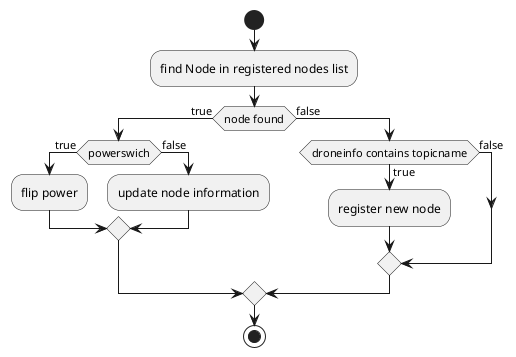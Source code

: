 @startuml
|VirtualNRF24|
start
:find Node in registered nodes list;
if(node found) then (true)
if(powerswich) then (true)
:flip power;
else (false)
:update node information;
endif
else (false)
if(droneinfo contains topicname) then (true)
:register new node;
else (false)
endif
endif
stop
@enduml